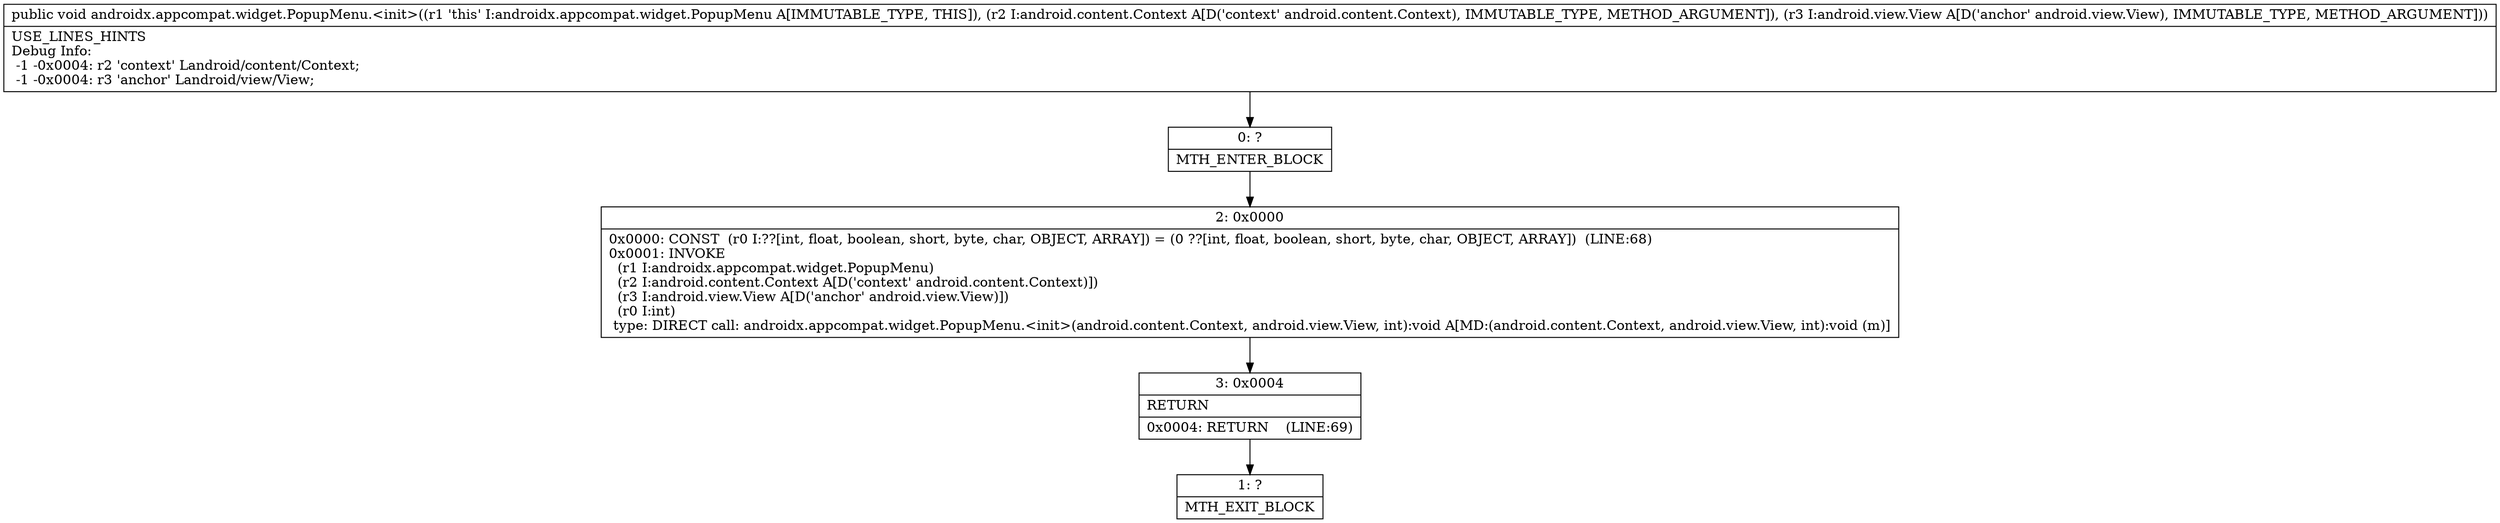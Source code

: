 digraph "CFG forandroidx.appcompat.widget.PopupMenu.\<init\>(Landroid\/content\/Context;Landroid\/view\/View;)V" {
Node_0 [shape=record,label="{0\:\ ?|MTH_ENTER_BLOCK\l}"];
Node_2 [shape=record,label="{2\:\ 0x0000|0x0000: CONST  (r0 I:??[int, float, boolean, short, byte, char, OBJECT, ARRAY]) = (0 ??[int, float, boolean, short, byte, char, OBJECT, ARRAY])  (LINE:68)\l0x0001: INVOKE  \l  (r1 I:androidx.appcompat.widget.PopupMenu)\l  (r2 I:android.content.Context A[D('context' android.content.Context)])\l  (r3 I:android.view.View A[D('anchor' android.view.View)])\l  (r0 I:int)\l type: DIRECT call: androidx.appcompat.widget.PopupMenu.\<init\>(android.content.Context, android.view.View, int):void A[MD:(android.content.Context, android.view.View, int):void (m)]\l}"];
Node_3 [shape=record,label="{3\:\ 0x0004|RETURN\l|0x0004: RETURN    (LINE:69)\l}"];
Node_1 [shape=record,label="{1\:\ ?|MTH_EXIT_BLOCK\l}"];
MethodNode[shape=record,label="{public void androidx.appcompat.widget.PopupMenu.\<init\>((r1 'this' I:androidx.appcompat.widget.PopupMenu A[IMMUTABLE_TYPE, THIS]), (r2 I:android.content.Context A[D('context' android.content.Context), IMMUTABLE_TYPE, METHOD_ARGUMENT]), (r3 I:android.view.View A[D('anchor' android.view.View), IMMUTABLE_TYPE, METHOD_ARGUMENT]))  | USE_LINES_HINTS\lDebug Info:\l  \-1 \-0x0004: r2 'context' Landroid\/content\/Context;\l  \-1 \-0x0004: r3 'anchor' Landroid\/view\/View;\l}"];
MethodNode -> Node_0;Node_0 -> Node_2;
Node_2 -> Node_3;
Node_3 -> Node_1;
}

